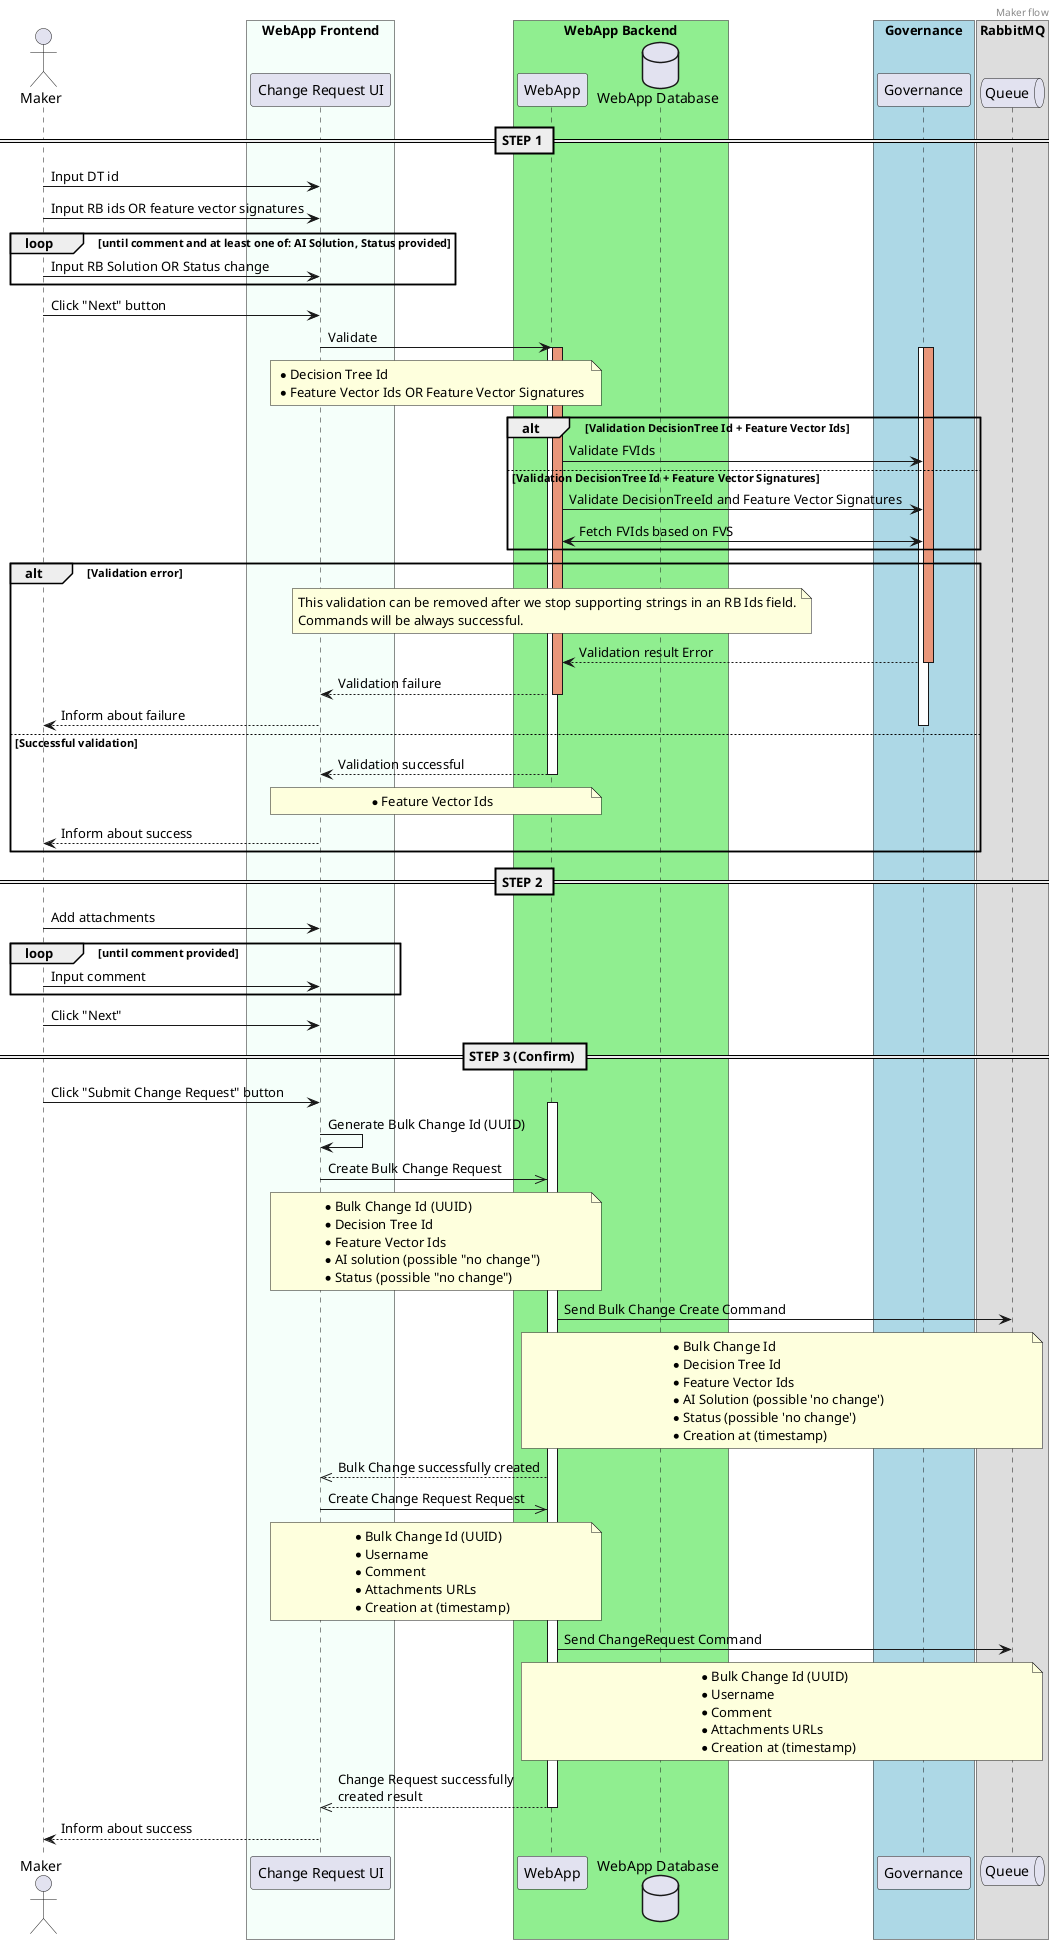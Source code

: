 @startuml
header Maker flow

actor Maker order 10

box "WebApp Frontend" #MintCream
    participant Frontend as "Change Request UI" order 20
end box

box "WebApp Backend" #LightGreen
    participant Backend as "WebApp" order 30
    database WebAppDB as "WebApp Database" order 40
end box

box "Governance" #LightBlue
    participant Governance as "Governance" order 45
end box

box "RabbitMQ"
    queue Queue order 50
end box

== STEP 1 ==

Maker -> Frontend : Input DT id
Maker -> Frontend : Input RB ids OR feature vector signatures

loop until comment and at least one of: AI Solution, Status provided
   Maker -> Frontend : Input RB Solution OR Status change
end

Maker -> Frontend: Click "Next" button

Frontend -> Backend: Validate
                note over Frontend, Backend
                    * Decision Tree Id
                    * Feature Vector Ids OR Feature Vector Signatures
                end note

activate Backend
activate Backend #DarkSalmon

activate Governance
activate Governance #DarkSalmon

alt Validation DecisionTree Id + Feature Vector Ids
    Backend -> Governance : Validate FVIds
else Validation DecisionTree Id + Feature Vector Signatures
    Backend -> Governance : Validate DecisionTreeId and Feature Vector Signatures
    Backend <-> Governance : Fetch FVIds based on FVS
end

alt Validation error
        note over Backend
            This validation can be removed after we stop supporting strings in an RB Ids field.
            Commands will be always successful.
        end note
    Governance --> Backend : Validation result Error
    deactivate Governance
    Backend --> Frontend: Validation failure
    deactivate Backend
    Frontend --> Maker : Inform about failure
else Successful validation
    deactivate Governance
    Backend --> Frontend: Validation successful
        note over Backend, Frontend
            * Feature Vector Ids
        end note
    deactivate Backend
    Frontend --> Maker : Inform about success
end

== STEP 2 ==

Maker -> Frontend : Add attachments
loop until comment provided
   Maker -> Frontend : Input comment
end

Maker -> Frontend: Click "Next"

== STEP 3 (Confirm) ==

Maker -> Frontend: Click "Submit Change Request" button

activate Backend
Frontend -> Frontend : Generate Bulk Change Id (UUID)
Frontend ->> Backend : Create Bulk Change Request

        note over Frontend, Backend
            * Bulk Change Id (UUID)
            * Decision Tree Id
            * Feature Vector Ids
            * AI solution (possible "no change")
            * Status (possible "no change")
        end note

Backend -> Queue : Send Bulk Change Create Command
        note over Backend, Queue
            * Bulk Change Id
            * Decision Tree Id
            * Feature Vector Ids
            * AI Solution (possible 'no change')
            * Status (possible 'no change')
            * Creation at (timestamp)
        end note

Backend -->> Frontend: Bulk Change successfully created
Frontend ->> Backend : Create Change Request Request

        note over Frontend, Backend
            * Bulk Change Id (UUID)
            * Username
            * Comment
            * Attachments URLs
            * Creation at (timestamp)
        end note

Backend -> Queue : Send ChangeRequest Command

        note over Backend, Queue
            * Bulk Change Id (UUID)
            * Username
            * Comment
            * Attachments URLs
            * Creation at (timestamp)
        end note

Backend -->> Frontend: Change Request successfully \ncreated result

deactivate Backend

Frontend --> Maker : Inform about success

@enduml
